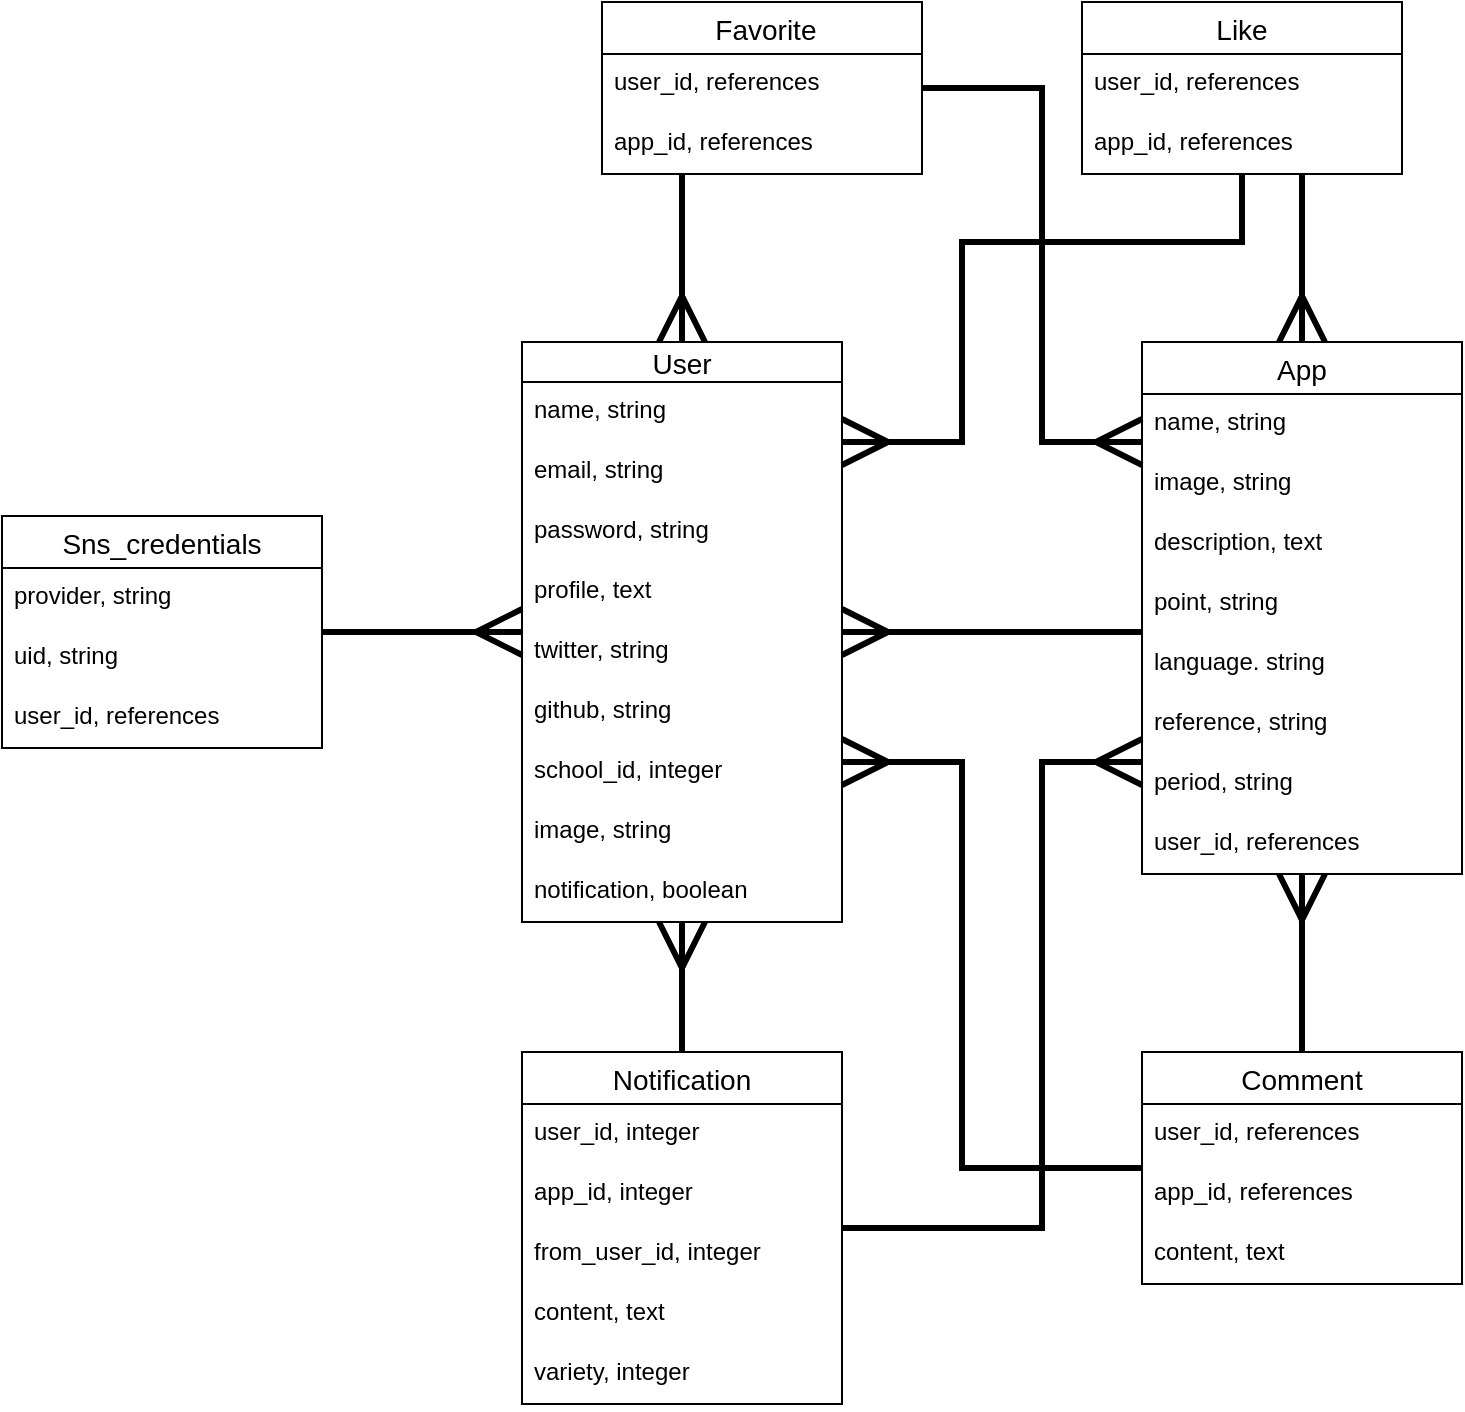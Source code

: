 <mxfile version="13.10.0" type="embed">
    <diagram id="m0PcSi1F66OBzsEkamkR" name="ページ1">
        <mxGraphModel dx="1087" dy="832" grid="1" gridSize="10" guides="1" tooltips="1" connect="1" arrows="1" fold="1" page="1" pageScale="1" pageWidth="827" pageHeight="1169" math="0" shadow="0">
            <root>
                <mxCell id="0"/>
                <mxCell id="1" parent="0"/>
                <mxCell id="2" value="User" style="swimlane;fontStyle=0;childLayout=stackLayout;horizontal=1;startSize=20;horizontalStack=0;resizeParent=1;resizeParentMax=0;resizeLast=0;collapsible=1;marginBottom=0;align=center;fontSize=14;" parent="1" vertex="1">
                    <mxGeometry x="300" y="230" width="160" height="290" as="geometry"/>
                </mxCell>
                <mxCell id="3" value="name, string" style="text;strokeColor=none;fillColor=none;spacingLeft=4;spacingRight=4;overflow=hidden;rotatable=0;points=[[0,0.5],[1,0.5]];portConstraint=eastwest;fontSize=12;" parent="2" vertex="1">
                    <mxGeometry y="20" width="160" height="30" as="geometry"/>
                </mxCell>
                <mxCell id="4" value="email, string" style="text;strokeColor=none;fillColor=none;spacingLeft=4;spacingRight=4;overflow=hidden;rotatable=0;points=[[0,0.5],[1,0.5]];portConstraint=eastwest;fontSize=12;" parent="2" vertex="1">
                    <mxGeometry y="50" width="160" height="30" as="geometry"/>
                </mxCell>
                <mxCell id="5" value="password, string" style="text;strokeColor=none;fillColor=none;spacingLeft=4;spacingRight=4;overflow=hidden;rotatable=0;points=[[0,0.5],[1,0.5]];portConstraint=eastwest;fontSize=12;" parent="2" vertex="1">
                    <mxGeometry y="80" width="160" height="30" as="geometry"/>
                </mxCell>
                <mxCell id="7" value="profile, text" style="text;strokeColor=none;fillColor=none;spacingLeft=4;spacingRight=4;overflow=hidden;rotatable=0;points=[[0,0.5],[1,0.5]];portConstraint=eastwest;fontSize=12;" parent="2" vertex="1">
                    <mxGeometry y="110" width="160" height="30" as="geometry"/>
                </mxCell>
                <mxCell id="8" value="twitter, string" style="text;strokeColor=none;fillColor=none;spacingLeft=4;spacingRight=4;overflow=hidden;rotatable=0;points=[[0,0.5],[1,0.5]];portConstraint=eastwest;fontSize=12;" parent="2" vertex="1">
                    <mxGeometry y="140" width="160" height="30" as="geometry"/>
                </mxCell>
                <mxCell id="9" value="github, string" style="text;strokeColor=none;fillColor=none;spacingLeft=4;spacingRight=4;overflow=hidden;rotatable=0;points=[[0,0.5],[1,0.5]];portConstraint=eastwest;fontSize=12;" parent="2" vertex="1">
                    <mxGeometry y="170" width="160" height="30" as="geometry"/>
                </mxCell>
                <mxCell id="10" value="school_id, integer" style="text;strokeColor=none;fillColor=none;spacingLeft=4;spacingRight=4;overflow=hidden;rotatable=0;points=[[0,0.5],[1,0.5]];portConstraint=eastwest;fontSize=12;" parent="2" vertex="1">
                    <mxGeometry y="200" width="160" height="30" as="geometry"/>
                </mxCell>
                <mxCell id="41" value="image, string" style="text;strokeColor=none;fillColor=none;spacingLeft=4;spacingRight=4;overflow=hidden;rotatable=0;points=[[0,0.5],[1,0.5]];portConstraint=eastwest;fontSize=12;" parent="2" vertex="1">
                    <mxGeometry y="230" width="160" height="30" as="geometry"/>
                </mxCell>
                <mxCell id="43" value="notification, boolean" style="text;strokeColor=none;fillColor=none;spacingLeft=4;spacingRight=4;overflow=hidden;rotatable=0;points=[[0,0.5],[1,0.5]];portConstraint=eastwest;fontSize=12;" parent="2" vertex="1">
                    <mxGeometry y="260" width="160" height="30" as="geometry"/>
                </mxCell>
                <mxCell id="64" style="edgeStyle=orthogonalEdgeStyle;rounded=0;orthogonalLoop=1;jettySize=auto;html=1;sourcePerimeterSpacing=0;endArrow=ERmany;endFill=0;endSize=19;targetPerimeterSpacing=0;strokeWidth=3;" edge="1" parent="1" source="12" target="2">
                    <mxGeometry relative="1" as="geometry">
                        <Array as="points">
                            <mxPoint x="580" y="375"/>
                            <mxPoint x="580" y="375"/>
                        </Array>
                    </mxGeometry>
                </mxCell>
                <mxCell id="12" value="App" style="swimlane;fontStyle=0;childLayout=stackLayout;horizontal=1;startSize=26;horizontalStack=0;resizeParent=1;resizeParentMax=0;resizeLast=0;collapsible=1;marginBottom=0;align=center;fontSize=14;" parent="1" vertex="1">
                    <mxGeometry x="610" y="230" width="160" height="266" as="geometry"/>
                </mxCell>
                <mxCell id="13" value="name, string" style="text;strokeColor=none;fillColor=none;spacingLeft=4;spacingRight=4;overflow=hidden;rotatable=0;points=[[0,0.5],[1,0.5]];portConstraint=eastwest;fontSize=12;" parent="12" vertex="1">
                    <mxGeometry y="26" width="160" height="30" as="geometry"/>
                </mxCell>
                <mxCell id="14" value="image, string" style="text;strokeColor=none;fillColor=none;spacingLeft=4;spacingRight=4;overflow=hidden;rotatable=0;points=[[0,0.5],[1,0.5]];portConstraint=eastwest;fontSize=12;" parent="12" vertex="1">
                    <mxGeometry y="56" width="160" height="30" as="geometry"/>
                </mxCell>
                <mxCell id="15" value="description, text" style="text;strokeColor=none;fillColor=none;spacingLeft=4;spacingRight=4;overflow=hidden;rotatable=0;points=[[0,0.5],[1,0.5]];portConstraint=eastwest;fontSize=12;" parent="12" vertex="1">
                    <mxGeometry y="86" width="160" height="30" as="geometry"/>
                </mxCell>
                <mxCell id="17" value="point, string" style="text;strokeColor=none;fillColor=none;spacingLeft=4;spacingRight=4;overflow=hidden;rotatable=0;points=[[0,0.5],[1,0.5]];portConstraint=eastwest;fontSize=12;" parent="12" vertex="1">
                    <mxGeometry y="116" width="160" height="30" as="geometry"/>
                </mxCell>
                <mxCell id="16" value="language. string" style="text;strokeColor=none;fillColor=none;spacingLeft=4;spacingRight=4;overflow=hidden;rotatable=0;points=[[0,0.5],[1,0.5]];portConstraint=eastwest;fontSize=12;" parent="12" vertex="1">
                    <mxGeometry y="146" width="160" height="30" as="geometry"/>
                </mxCell>
                <mxCell id="18" value="reference, string" style="text;strokeColor=none;fillColor=none;spacingLeft=4;spacingRight=4;overflow=hidden;rotatable=0;points=[[0,0.5],[1,0.5]];portConstraint=eastwest;fontSize=12;" parent="12" vertex="1">
                    <mxGeometry y="176" width="160" height="30" as="geometry"/>
                </mxCell>
                <mxCell id="19" value="period, string" style="text;strokeColor=none;fillColor=none;spacingLeft=4;spacingRight=4;overflow=hidden;rotatable=0;points=[[0,0.5],[1,0.5]];portConstraint=eastwest;fontSize=12;" parent="12" vertex="1">
                    <mxGeometry y="206" width="160" height="30" as="geometry"/>
                </mxCell>
                <mxCell id="42" value="user_id, references" style="text;strokeColor=none;fillColor=none;spacingLeft=4;spacingRight=4;overflow=hidden;rotatable=0;points=[[0,0.5],[1,0.5]];portConstraint=eastwest;fontSize=12;" parent="12" vertex="1">
                    <mxGeometry y="236" width="160" height="30" as="geometry"/>
                </mxCell>
                <mxCell id="57" style="edgeStyle=orthogonalEdgeStyle;rounded=0;orthogonalLoop=1;jettySize=auto;html=1;sourcePerimeterSpacing=0;endArrow=ERmany;endFill=0;endSize=19;targetPerimeterSpacing=0;strokeWidth=3;" edge="1" parent="1" source="20" target="12">
                    <mxGeometry relative="1" as="geometry"/>
                </mxCell>
                <mxCell id="60" style="edgeStyle=orthogonalEdgeStyle;rounded=0;orthogonalLoop=1;jettySize=auto;html=1;sourcePerimeterSpacing=0;endArrow=ERmany;endFill=0;endSize=19;targetPerimeterSpacing=0;strokeWidth=3;" edge="1" parent="1" source="20" target="2">
                    <mxGeometry relative="1" as="geometry">
                        <Array as="points">
                            <mxPoint x="520" y="643"/>
                            <mxPoint x="520" y="440"/>
                        </Array>
                    </mxGeometry>
                </mxCell>
                <mxCell id="20" value="Comment" style="swimlane;fontStyle=0;childLayout=stackLayout;horizontal=1;startSize=26;horizontalStack=0;resizeParent=1;resizeParentMax=0;resizeLast=0;collapsible=1;marginBottom=0;align=center;fontSize=14;" parent="1" vertex="1">
                    <mxGeometry x="610" y="585" width="160" height="116" as="geometry"/>
                </mxCell>
                <mxCell id="21" value="user_id, references" style="text;strokeColor=none;fillColor=none;spacingLeft=4;spacingRight=4;overflow=hidden;rotatable=0;points=[[0,0.5],[1,0.5]];portConstraint=eastwest;fontSize=12;" parent="20" vertex="1">
                    <mxGeometry y="26" width="160" height="30" as="geometry"/>
                </mxCell>
                <mxCell id="22" value="app_id, references" style="text;strokeColor=none;fillColor=none;spacingLeft=4;spacingRight=4;overflow=hidden;rotatable=0;points=[[0,0.5],[1,0.5]];portConstraint=eastwest;fontSize=12;" parent="20" vertex="1">
                    <mxGeometry y="56" width="160" height="30" as="geometry"/>
                </mxCell>
                <mxCell id="23" value="content, text" style="text;strokeColor=none;fillColor=none;spacingLeft=4;spacingRight=4;overflow=hidden;rotatable=0;points=[[0,0.5],[1,0.5]];portConstraint=eastwest;fontSize=12;" parent="20" vertex="1">
                    <mxGeometry y="86" width="160" height="30" as="geometry"/>
                </mxCell>
                <mxCell id="54" style="edgeStyle=orthogonalEdgeStyle;rounded=0;orthogonalLoop=1;jettySize=auto;html=1;entryX=0.5;entryY=0;entryDx=0;entryDy=0;sourcePerimeterSpacing=0;endArrow=ERmany;endFill=0;endSize=19;targetPerimeterSpacing=0;strokeWidth=3;" edge="1" parent="1" source="24" target="12">
                    <mxGeometry relative="1" as="geometry">
                        <Array as="points">
                            <mxPoint x="690" y="170"/>
                            <mxPoint x="690" y="170"/>
                        </Array>
                    </mxGeometry>
                </mxCell>
                <mxCell id="55" style="edgeStyle=orthogonalEdgeStyle;rounded=0;orthogonalLoop=1;jettySize=auto;html=1;sourcePerimeterSpacing=0;endArrow=ERmany;endFill=0;endSize=19;targetPerimeterSpacing=0;strokeWidth=3;" edge="1" parent="1" source="24" target="2">
                    <mxGeometry relative="1" as="geometry">
                        <Array as="points">
                            <mxPoint x="660" y="180"/>
                            <mxPoint x="520" y="180"/>
                            <mxPoint x="520" y="280"/>
                        </Array>
                    </mxGeometry>
                </mxCell>
                <mxCell id="24" value="Like" style="swimlane;fontStyle=0;childLayout=stackLayout;horizontal=1;startSize=26;horizontalStack=0;resizeParent=1;resizeParentMax=0;resizeLast=0;collapsible=1;marginBottom=0;align=center;fontSize=14;" parent="1" vertex="1">
                    <mxGeometry x="580" y="60" width="160" height="86" as="geometry"/>
                </mxCell>
                <mxCell id="25" value="user_id, references" style="text;strokeColor=none;fillColor=none;spacingLeft=4;spacingRight=4;overflow=hidden;rotatable=0;points=[[0,0.5],[1,0.5]];portConstraint=eastwest;fontSize=12;" parent="24" vertex="1">
                    <mxGeometry y="26" width="160" height="30" as="geometry"/>
                </mxCell>
                <mxCell id="26" value="app_id, references" style="text;strokeColor=none;fillColor=none;spacingLeft=4;spacingRight=4;overflow=hidden;rotatable=0;points=[[0,0.5],[1,0.5]];portConstraint=eastwest;fontSize=12;" parent="24" vertex="1">
                    <mxGeometry y="56" width="160" height="30" as="geometry"/>
                </mxCell>
                <mxCell id="52" style="edgeStyle=orthogonalEdgeStyle;rounded=0;orthogonalLoop=1;jettySize=auto;html=1;sourcePerimeterSpacing=0;endArrow=ERmany;endFill=0;endSize=19;targetPerimeterSpacing=0;strokeWidth=3;" edge="1" parent="1" source="28" target="12">
                    <mxGeometry relative="1" as="geometry">
                        <Array as="points">
                            <mxPoint x="560" y="103"/>
                            <mxPoint x="560" y="280"/>
                        </Array>
                    </mxGeometry>
                </mxCell>
                <mxCell id="53" style="edgeStyle=orthogonalEdgeStyle;rounded=0;orthogonalLoop=1;jettySize=auto;html=1;entryX=0.5;entryY=0;entryDx=0;entryDy=0;sourcePerimeterSpacing=0;endArrow=ERmany;endFill=0;endSize=19;targetPerimeterSpacing=0;strokeWidth=3;" edge="1" parent="1" source="28" target="2">
                    <mxGeometry relative="1" as="geometry">
                        <Array as="points">
                            <mxPoint x="380" y="170"/>
                            <mxPoint x="380" y="170"/>
                        </Array>
                    </mxGeometry>
                </mxCell>
                <mxCell id="28" value=" Favorite" style="swimlane;fontStyle=0;childLayout=stackLayout;horizontal=1;startSize=26;horizontalStack=0;resizeParent=1;resizeParentMax=0;resizeLast=0;collapsible=1;marginBottom=0;align=center;fontSize=14;" parent="1" vertex="1">
                    <mxGeometry x="340" y="60" width="160" height="86" as="geometry"/>
                </mxCell>
                <mxCell id="29" value="user_id, references" style="text;strokeColor=none;fillColor=none;spacingLeft=4;spacingRight=4;overflow=hidden;rotatable=0;points=[[0,0.5],[1,0.5]];portConstraint=eastwest;fontSize=12;" parent="28" vertex="1">
                    <mxGeometry y="26" width="160" height="30" as="geometry"/>
                </mxCell>
                <mxCell id="30" value="app_id, references" style="text;strokeColor=none;fillColor=none;spacingLeft=4;spacingRight=4;overflow=hidden;rotatable=0;points=[[0,0.5],[1,0.5]];portConstraint=eastwest;fontSize=12;" parent="28" vertex="1">
                    <mxGeometry y="56" width="160" height="30" as="geometry"/>
                </mxCell>
                <mxCell id="61" style="edgeStyle=orthogonalEdgeStyle;rounded=0;orthogonalLoop=1;jettySize=auto;html=1;sourcePerimeterSpacing=0;endArrow=ERmany;endFill=0;endSize=19;targetPerimeterSpacing=0;strokeWidth=3;" edge="1" parent="1" source="34" target="2">
                    <mxGeometry relative="1" as="geometry"/>
                </mxCell>
                <mxCell id="62" style="edgeStyle=orthogonalEdgeStyle;rounded=0;orthogonalLoop=1;jettySize=auto;html=1;sourcePerimeterSpacing=0;endArrow=ERmany;endFill=0;endSize=19;targetPerimeterSpacing=0;strokeWidth=3;" edge="1" parent="1" source="34" target="12">
                    <mxGeometry relative="1" as="geometry">
                        <Array as="points">
                            <mxPoint x="560" y="673"/>
                            <mxPoint x="560" y="440"/>
                        </Array>
                    </mxGeometry>
                </mxCell>
                <mxCell id="34" value="Notification" style="swimlane;fontStyle=0;childLayout=stackLayout;horizontal=1;startSize=26;horizontalStack=0;resizeParent=1;resizeParentMax=0;resizeLast=0;collapsible=1;marginBottom=0;align=center;fontSize=14;" parent="1" vertex="1">
                    <mxGeometry x="300" y="585" width="160" height="176" as="geometry"/>
                </mxCell>
                <mxCell id="35" value="user_id, integer" style="text;strokeColor=none;fillColor=none;spacingLeft=4;spacingRight=4;overflow=hidden;rotatable=0;points=[[0,0.5],[1,0.5]];portConstraint=eastwest;fontSize=12;" parent="34" vertex="1">
                    <mxGeometry y="26" width="160" height="30" as="geometry"/>
                </mxCell>
                <mxCell id="36" value="app_id, integer" style="text;strokeColor=none;fillColor=none;spacingLeft=4;spacingRight=4;overflow=hidden;rotatable=0;points=[[0,0.5],[1,0.5]];portConstraint=eastwest;fontSize=12;" parent="34" vertex="1">
                    <mxGeometry y="56" width="160" height="30" as="geometry"/>
                </mxCell>
                <mxCell id="37" value="from_user_id, integer" style="text;strokeColor=none;fillColor=none;spacingLeft=4;spacingRight=4;overflow=hidden;rotatable=0;points=[[0,0.5],[1,0.5]];portConstraint=eastwest;fontSize=12;" parent="34" vertex="1">
                    <mxGeometry y="86" width="160" height="30" as="geometry"/>
                </mxCell>
                <mxCell id="38" value="content, text" style="text;strokeColor=none;fillColor=none;spacingLeft=4;spacingRight=4;overflow=hidden;rotatable=0;points=[[0,0.5],[1,0.5]];portConstraint=eastwest;fontSize=12;" parent="34" vertex="1">
                    <mxGeometry y="116" width="160" height="30" as="geometry"/>
                </mxCell>
                <mxCell id="39" value="variety, integer" style="text;strokeColor=none;fillColor=none;spacingLeft=4;spacingRight=4;overflow=hidden;rotatable=0;points=[[0,0.5],[1,0.5]];portConstraint=eastwest;fontSize=12;" parent="34" vertex="1">
                    <mxGeometry y="146" width="160" height="30" as="geometry"/>
                </mxCell>
                <mxCell id="48" style="edgeStyle=orthogonalEdgeStyle;rounded=0;orthogonalLoop=1;jettySize=auto;html=1;verticalAlign=middle;endArrow=ERmany;endFill=0;targetPerimeterSpacing=0;strokeWidth=3;sourcePerimeterSpacing=0;endSize=19;" parent="1" source="44" target="2" edge="1">
                    <mxGeometry relative="1" as="geometry">
                        <Array as="points">
                            <mxPoint x="250" y="375"/>
                            <mxPoint x="250" y="375"/>
                        </Array>
                    </mxGeometry>
                </mxCell>
                <mxCell id="44" value="Sns_credentials" style="swimlane;fontStyle=0;childLayout=stackLayout;horizontal=1;startSize=26;horizontalStack=0;resizeParent=1;resizeParentMax=0;resizeLast=0;collapsible=1;marginBottom=0;align=center;fontSize=14;" parent="1" vertex="1">
                    <mxGeometry x="40" y="317" width="160" height="116" as="geometry"/>
                </mxCell>
                <mxCell id="45" value="provider, string" style="text;strokeColor=none;fillColor=none;spacingLeft=4;spacingRight=4;overflow=hidden;rotatable=0;points=[[0,0.5],[1,0.5]];portConstraint=eastwest;fontSize=12;" parent="44" vertex="1">
                    <mxGeometry y="26" width="160" height="30" as="geometry"/>
                </mxCell>
                <mxCell id="46" value="uid, string" style="text;strokeColor=none;fillColor=none;spacingLeft=4;spacingRight=4;overflow=hidden;rotatable=0;points=[[0,0.5],[1,0.5]];portConstraint=eastwest;fontSize=12;" parent="44" vertex="1">
                    <mxGeometry y="56" width="160" height="30" as="geometry"/>
                </mxCell>
                <mxCell id="47" value="user_id, references" style="text;strokeColor=none;fillColor=none;spacingLeft=4;spacingRight=4;overflow=hidden;rotatable=0;points=[[0,0.5],[1,0.5]];portConstraint=eastwest;fontSize=12;" parent="44" vertex="1">
                    <mxGeometry y="86" width="160" height="30" as="geometry"/>
                </mxCell>
            </root>
        </mxGraphModel>
    </diagram>
</mxfile>
